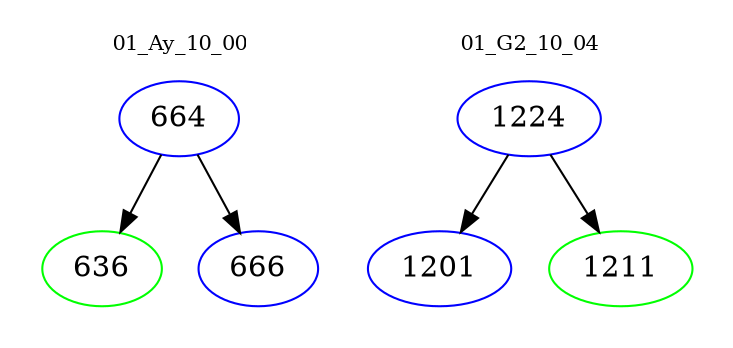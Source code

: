 digraph{
subgraph cluster_0 {
color = white
label = "01_Ay_10_00";
fontsize=10;
T0_664 [label="664", color="blue"]
T0_664 -> T0_636 [color="black"]
T0_636 [label="636", color="green"]
T0_664 -> T0_666 [color="black"]
T0_666 [label="666", color="blue"]
}
subgraph cluster_1 {
color = white
label = "01_G2_10_04";
fontsize=10;
T1_1224 [label="1224", color="blue"]
T1_1224 -> T1_1201 [color="black"]
T1_1201 [label="1201", color="blue"]
T1_1224 -> T1_1211 [color="black"]
T1_1211 [label="1211", color="green"]
}
}
